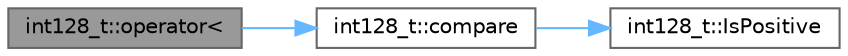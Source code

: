digraph "int128_t::operator&lt;"
{
 // LATEX_PDF_SIZE
  bgcolor="transparent";
  edge [fontname=Helvetica,fontsize=10,labelfontname=Helvetica,labelfontsize=10];
  node [fontname=Helvetica,fontsize=10,shape=box,height=0.2,width=0.4];
  rankdir="LR";
  Node1 [id="Node000001",label="int128_t::operator\<",height=0.2,width=0.4,color="gray40", fillcolor="grey60", style="filled", fontcolor="black",tooltip=" "];
  Node1 -> Node2 [id="edge1_Node000001_Node000002",color="steelblue1",style="solid",tooltip=" "];
  Node2 [id="Node000002",label="int128_t::compare",height=0.2,width=0.4,color="grey40", fillcolor="white", style="filled",URL="$structint128__t.html#a43cabae8d62647f5fd77f03b7ad16a26",tooltip=" "];
  Node2 -> Node3 [id="edge2_Node000002_Node000003",color="steelblue1",style="solid",tooltip=" "];
  Node3 [id="Node000003",label="int128_t::IsPositive",height=0.2,width=0.4,color="grey40", fillcolor="white", style="filled",URL="$structint128__t.html#ace41c7a04ccbbc24ab1541e56e6db4cf",tooltip=" "];
}
